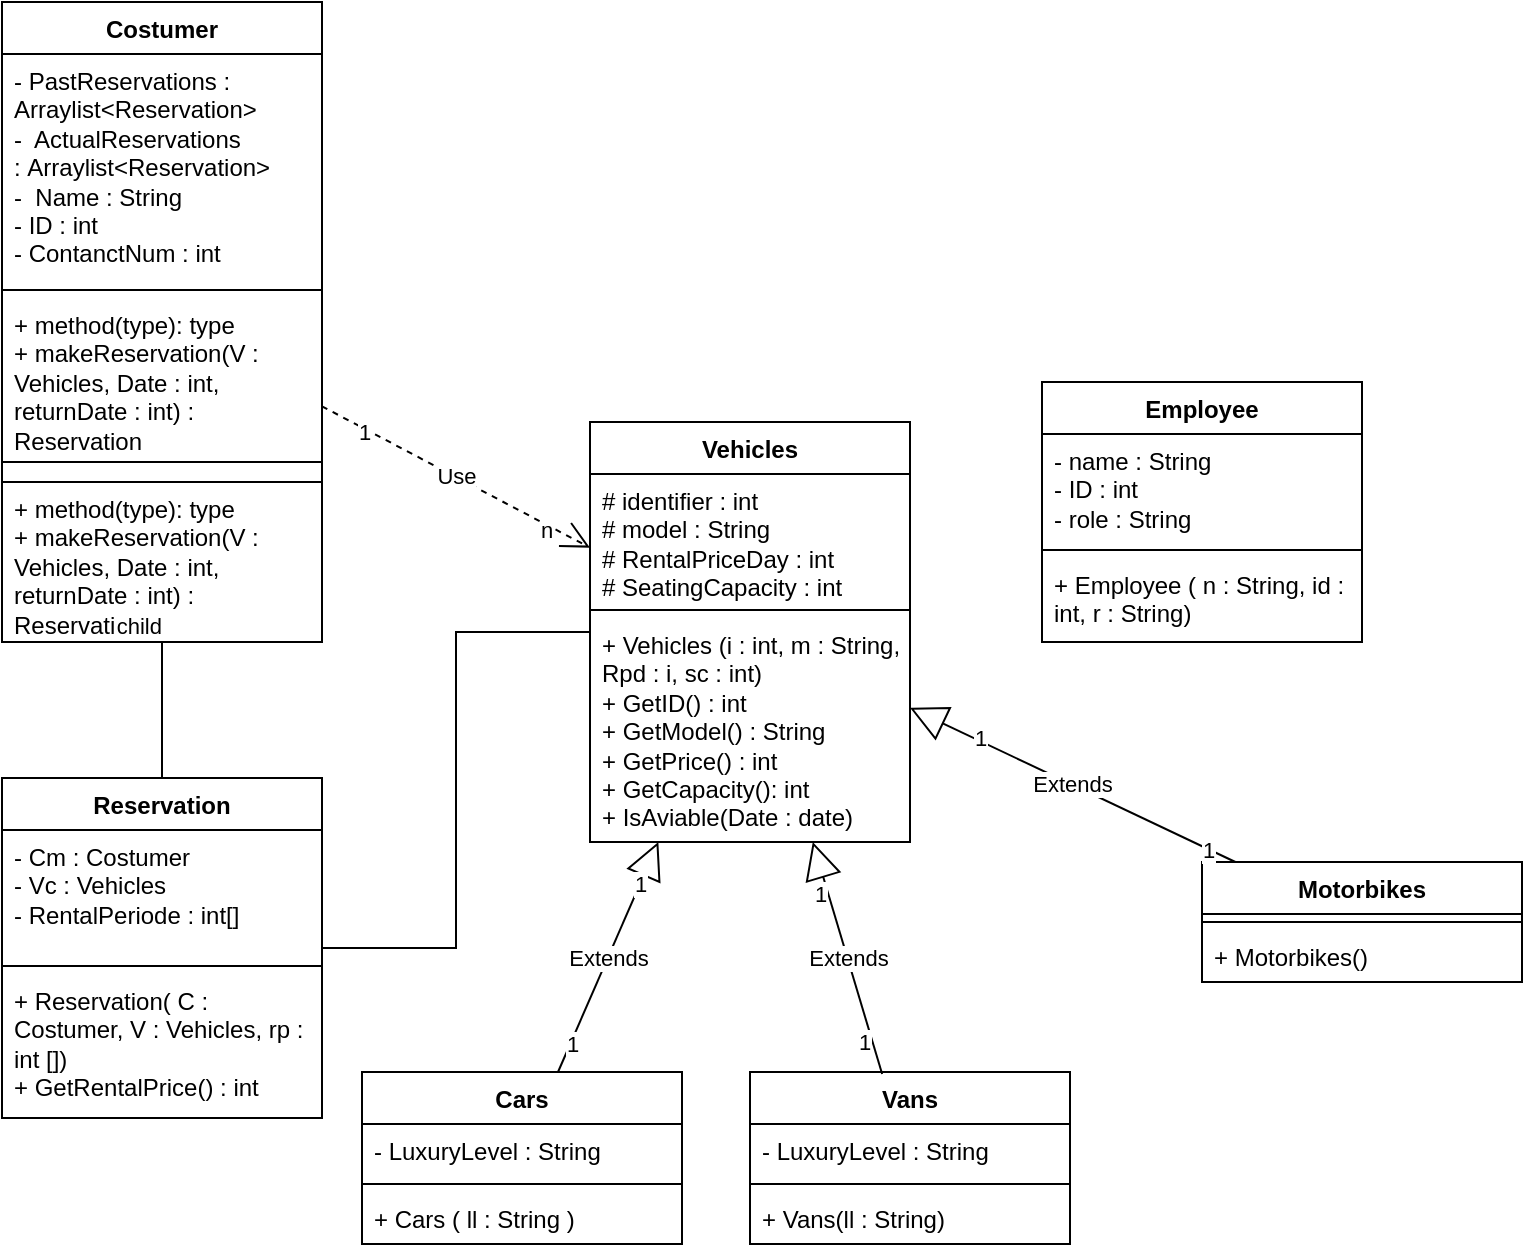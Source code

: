 <mxfile version="25.0.3">
  <diagram name="Page-1" id="ziHF12HlcpeNJH6v-BD0">
    <mxGraphModel dx="913" dy="575" grid="1" gridSize="10" guides="1" tooltips="1" connect="1" arrows="1" fold="1" page="1" pageScale="1" pageWidth="827" pageHeight="1169" math="0" shadow="0">
      <root>
        <mxCell id="0" />
        <mxCell id="1" parent="0" />
        <mxCell id="rXCyDEOSm-_-FBjUmAnm-5" value="Vehicles" style="swimlane;fontStyle=1;align=center;verticalAlign=top;childLayout=stackLayout;horizontal=1;startSize=26;horizontalStack=0;resizeParent=1;resizeParentMax=0;resizeLast=0;collapsible=1;marginBottom=0;whiteSpace=wrap;html=1;" vertex="1" parent="1">
          <mxGeometry x="334" y="260" width="160" height="210" as="geometry" />
        </mxCell>
        <mxCell id="rXCyDEOSm-_-FBjUmAnm-6" value="# identifier : int&lt;div&gt;# model : String&lt;/div&gt;&lt;div&gt;# RentalPriceDay : int&lt;/div&gt;&lt;div&gt;# SeatingCapacity : int&lt;/div&gt;" style="text;strokeColor=none;fillColor=none;align=left;verticalAlign=top;spacingLeft=4;spacingRight=4;overflow=hidden;rotatable=0;points=[[0,0.5],[1,0.5]];portConstraint=eastwest;whiteSpace=wrap;html=1;" vertex="1" parent="rXCyDEOSm-_-FBjUmAnm-5">
          <mxGeometry y="26" width="160" height="64" as="geometry" />
        </mxCell>
        <mxCell id="rXCyDEOSm-_-FBjUmAnm-7" value="" style="line;strokeWidth=1;fillColor=none;align=left;verticalAlign=middle;spacingTop=-1;spacingLeft=3;spacingRight=3;rotatable=0;labelPosition=right;points=[];portConstraint=eastwest;strokeColor=inherit;" vertex="1" parent="rXCyDEOSm-_-FBjUmAnm-5">
          <mxGeometry y="90" width="160" height="8" as="geometry" />
        </mxCell>
        <mxCell id="rXCyDEOSm-_-FBjUmAnm-8" value="+ Vehicles (i : int, m : String, Rpd : i, sc : int)&lt;div&gt;+ GetID() : int&lt;/div&gt;&lt;div&gt;+ GetModel() : String&lt;/div&gt;&lt;div&gt;+ GetPrice() : int&lt;/div&gt;&lt;div&gt;+ GetCapacity(): int&lt;/div&gt;&lt;div&gt;+ IsAviable(Date : date)&lt;/div&gt;" style="text;strokeColor=none;fillColor=none;align=left;verticalAlign=top;spacingLeft=4;spacingRight=4;overflow=hidden;rotatable=0;points=[[0,0.5],[1,0.5]];portConstraint=eastwest;whiteSpace=wrap;html=1;" vertex="1" parent="rXCyDEOSm-_-FBjUmAnm-5">
          <mxGeometry y="98" width="160" height="112" as="geometry" />
        </mxCell>
        <mxCell id="rXCyDEOSm-_-FBjUmAnm-9" value="Cars" style="swimlane;fontStyle=1;align=center;verticalAlign=top;childLayout=stackLayout;horizontal=1;startSize=26;horizontalStack=0;resizeParent=1;resizeParentMax=0;resizeLast=0;collapsible=1;marginBottom=0;whiteSpace=wrap;html=1;" vertex="1" parent="1">
          <mxGeometry x="220" y="585" width="160" height="86" as="geometry" />
        </mxCell>
        <mxCell id="rXCyDEOSm-_-FBjUmAnm-10" value="- LuxuryLevel : String" style="text;strokeColor=none;fillColor=none;align=left;verticalAlign=top;spacingLeft=4;spacingRight=4;overflow=hidden;rotatable=0;points=[[0,0.5],[1,0.5]];portConstraint=eastwest;whiteSpace=wrap;html=1;" vertex="1" parent="rXCyDEOSm-_-FBjUmAnm-9">
          <mxGeometry y="26" width="160" height="26" as="geometry" />
        </mxCell>
        <mxCell id="rXCyDEOSm-_-FBjUmAnm-11" value="" style="line;strokeWidth=1;fillColor=none;align=left;verticalAlign=middle;spacingTop=-1;spacingLeft=3;spacingRight=3;rotatable=0;labelPosition=right;points=[];portConstraint=eastwest;strokeColor=inherit;" vertex="1" parent="rXCyDEOSm-_-FBjUmAnm-9">
          <mxGeometry y="52" width="160" height="8" as="geometry" />
        </mxCell>
        <mxCell id="rXCyDEOSm-_-FBjUmAnm-12" value="+ Cars ( ll : String )" style="text;strokeColor=none;fillColor=none;align=left;verticalAlign=top;spacingLeft=4;spacingRight=4;overflow=hidden;rotatable=0;points=[[0,0.5],[1,0.5]];portConstraint=eastwest;whiteSpace=wrap;html=1;" vertex="1" parent="rXCyDEOSm-_-FBjUmAnm-9">
          <mxGeometry y="60" width="160" height="26" as="geometry" />
        </mxCell>
        <mxCell id="rXCyDEOSm-_-FBjUmAnm-13" value="Vans&lt;span style=&quot;color: rgba(0, 0, 0, 0); font-family: monospace; font-size: 0px; font-weight: 400; text-align: start; text-wrap: nowrap;&quot;&gt;%3CmxGraphModel%3E%3Croot%3E%3CmxCell%20id%3D%220%22%2F%3E%3CmxCell%20id%3D%221%22%20parent%3D%220%22%2F%3E%3CmxCell%20id%3D%222%22%20value%3D%22RoadtripRental%22%20style%3D%22swimlane%3BfontStyle%3D1%3Balign%3Dcenter%3BverticalAlign%3Dtop%3BchildLayout%3DstackLayout%3Bhorizontal%3D1%3BstartSize%3D26%3BhorizontalStack%3D0%3BresizeParent%3D1%3BresizeParentMax%3D0%3BresizeLast%3D0%3Bcollapsible%3D1%3BmarginBottom%3D0%3BwhiteSpace%3Dwrap%3Bhtml%3D1%3B%22%20vertex%3D%221%22%20parent%3D%221%22%3E%3CmxGeometry%20x%3D%22330%22%20y%3D%22250%22%20width%3D%22160%22%20height%3D%2286%22%20as%3D%22geometry%22%2F%3E%3C%2FmxCell%3E%3CmxCell%20id%3D%223%22%20value%3D%22%2B%20field%3A%20type%22%20style%3D%22text%3BstrokeColor%3Dnone%3BfillColor%3Dnone%3Balign%3Dleft%3BverticalAlign%3Dtop%3BspacingLeft%3D4%3BspacingRight%3D4%3Boverflow%3Dhidden%3Brotatable%3D0%3Bpoints%3D%5B%5B0%2C0.5%5D%2C%5B1%2C0.5%5D%5D%3BportConstraint%3Deastwest%3BwhiteSpace%3Dwrap%3Bhtml%3D1%3B%22%20vertex%3D%221%22%20parent%3D%222%22%3E%3CmxGeometry%20y%3D%2226%22%20width%3D%22160%22%20height%3D%2226%22%20as%3D%22geometry%22%2F%3E%3C%2FmxCell%3E%3CmxCell%20id%3D%224%22%20value%3D%22%22%20style%3D%22line%3BstrokeWidth%3D1%3BfillColor%3Dnone%3Balign%3Dleft%3BverticalAlign%3Dmiddle%3BspacingTop%3D-1%3BspacingLeft%3D3%3BspacingRight%3D3%3Brotatable%3D0%3BlabelPosition%3Dright%3Bpoints%3D%5B%5D%3BportConstraint%3Deastwest%3BstrokeColor%3Dinherit%3B%22%20vertex%3D%221%22%20parent%3D%222%22%3E%3CmxGeometry%20y%3D%2252%22%20width%3D%22160%22%20height%3D%228%22%20as%3D%22geometry%22%2F%3E%3C%2FmxCell%3E%3CmxCell%20id%3D%225%22%20value%3D%22%2B%20method(type)%3A%20type%22%20style%3D%22text%3BstrokeColor%3Dnone%3BfillColor%3Dnone%3Balign%3Dleft%3BverticalAlign%3Dtop%3BspacingLeft%3D4%3BspacingRight%3D4%3Boverflow%3Dhidden%3Brotatable%3D0%3Bpoints%3D%5B%5B0%2C0.5%5D%2C%5B1%2C0.5%5D%5D%3BportConstraint%3Deastwest%3BwhiteSpace%3Dwrap%3Bhtml%3D1%3B%22%20vertex%3D%221%22%20parent%3D%222%22%3E%3CmxGeometry%20y%3D%2260%22%20width%3D%22160%22%20height%3D%2226%22%20as%3D%22geometry%22%2F%3E%3C%2FmxCell%3E%3C%2Froot%3E%3C%2FmxGraphModel%3E&lt;/span&gt;" style="swimlane;fontStyle=1;align=center;verticalAlign=top;childLayout=stackLayout;horizontal=1;startSize=26;horizontalStack=0;resizeParent=1;resizeParentMax=0;resizeLast=0;collapsible=1;marginBottom=0;whiteSpace=wrap;html=1;" vertex="1" parent="1">
          <mxGeometry x="414" y="585" width="160" height="86" as="geometry" />
        </mxCell>
        <mxCell id="rXCyDEOSm-_-FBjUmAnm-14" value="- LuxuryLevel : String" style="text;strokeColor=none;fillColor=none;align=left;verticalAlign=top;spacingLeft=4;spacingRight=4;overflow=hidden;rotatable=0;points=[[0,0.5],[1,0.5]];portConstraint=eastwest;whiteSpace=wrap;html=1;" vertex="1" parent="rXCyDEOSm-_-FBjUmAnm-13">
          <mxGeometry y="26" width="160" height="26" as="geometry" />
        </mxCell>
        <mxCell id="rXCyDEOSm-_-FBjUmAnm-15" value="" style="line;strokeWidth=1;fillColor=none;align=left;verticalAlign=middle;spacingTop=-1;spacingLeft=3;spacingRight=3;rotatable=0;labelPosition=right;points=[];portConstraint=eastwest;strokeColor=inherit;" vertex="1" parent="rXCyDEOSm-_-FBjUmAnm-13">
          <mxGeometry y="52" width="160" height="8" as="geometry" />
        </mxCell>
        <mxCell id="rXCyDEOSm-_-FBjUmAnm-16" value="+ Vans(ll : String)" style="text;strokeColor=none;fillColor=none;align=left;verticalAlign=top;spacingLeft=4;spacingRight=4;overflow=hidden;rotatable=0;points=[[0,0.5],[1,0.5]];portConstraint=eastwest;whiteSpace=wrap;html=1;" vertex="1" parent="rXCyDEOSm-_-FBjUmAnm-13">
          <mxGeometry y="60" width="160" height="26" as="geometry" />
        </mxCell>
        <mxCell id="rXCyDEOSm-_-FBjUmAnm-17" value="Motorbikes" style="swimlane;fontStyle=1;align=center;verticalAlign=top;childLayout=stackLayout;horizontal=1;startSize=26;horizontalStack=0;resizeParent=1;resizeParentMax=0;resizeLast=0;collapsible=1;marginBottom=0;whiteSpace=wrap;html=1;" vertex="1" parent="1">
          <mxGeometry x="640" y="480" width="160" height="60" as="geometry" />
        </mxCell>
        <mxCell id="rXCyDEOSm-_-FBjUmAnm-19" value="" style="line;strokeWidth=1;fillColor=none;align=left;verticalAlign=middle;spacingTop=-1;spacingLeft=3;spacingRight=3;rotatable=0;labelPosition=right;points=[];portConstraint=eastwest;strokeColor=inherit;" vertex="1" parent="rXCyDEOSm-_-FBjUmAnm-17">
          <mxGeometry y="26" width="160" height="8" as="geometry" />
        </mxCell>
        <mxCell id="rXCyDEOSm-_-FBjUmAnm-20" value="+ Motorbikes()" style="text;strokeColor=none;fillColor=none;align=left;verticalAlign=top;spacingLeft=4;spacingRight=4;overflow=hidden;rotatable=0;points=[[0,0.5],[1,0.5]];portConstraint=eastwest;whiteSpace=wrap;html=1;" vertex="1" parent="rXCyDEOSm-_-FBjUmAnm-17">
          <mxGeometry y="34" width="160" height="26" as="geometry" />
        </mxCell>
        <mxCell id="rXCyDEOSm-_-FBjUmAnm-21" value="Employee" style="swimlane;fontStyle=1;align=center;verticalAlign=top;childLayout=stackLayout;horizontal=1;startSize=26;horizontalStack=0;resizeParent=1;resizeParentMax=0;resizeLast=0;collapsible=1;marginBottom=0;whiteSpace=wrap;html=1;" vertex="1" parent="1">
          <mxGeometry x="560" y="240" width="160" height="130" as="geometry" />
        </mxCell>
        <mxCell id="rXCyDEOSm-_-FBjUmAnm-22" value="- name : String&lt;div&gt;- ID : int&lt;/div&gt;&lt;div&gt;- role : String&lt;/div&gt;" style="text;strokeColor=none;fillColor=none;align=left;verticalAlign=top;spacingLeft=4;spacingRight=4;overflow=hidden;rotatable=0;points=[[0,0.5],[1,0.5]];portConstraint=eastwest;whiteSpace=wrap;html=1;" vertex="1" parent="rXCyDEOSm-_-FBjUmAnm-21">
          <mxGeometry y="26" width="160" height="54" as="geometry" />
        </mxCell>
        <mxCell id="rXCyDEOSm-_-FBjUmAnm-23" value="" style="line;strokeWidth=1;fillColor=none;align=left;verticalAlign=middle;spacingTop=-1;spacingLeft=3;spacingRight=3;rotatable=0;labelPosition=right;points=[];portConstraint=eastwest;strokeColor=inherit;" vertex="1" parent="rXCyDEOSm-_-FBjUmAnm-21">
          <mxGeometry y="80" width="160" height="8" as="geometry" />
        </mxCell>
        <mxCell id="rXCyDEOSm-_-FBjUmAnm-24" value="+ Employee ( n : String, id : int, r : String)" style="text;strokeColor=none;fillColor=none;align=left;verticalAlign=top;spacingLeft=4;spacingRight=4;overflow=hidden;rotatable=0;points=[[0,0.5],[1,0.5]];portConstraint=eastwest;whiteSpace=wrap;html=1;" vertex="1" parent="rXCyDEOSm-_-FBjUmAnm-21">
          <mxGeometry y="88" width="160" height="42" as="geometry" />
        </mxCell>
        <mxCell id="rXCyDEOSm-_-FBjUmAnm-25" value="Costumer" style="swimlane;fontStyle=1;align=center;verticalAlign=top;childLayout=stackLayout;horizontal=1;startSize=26;horizontalStack=0;resizeParent=1;resizeParentMax=0;resizeLast=0;collapsible=1;marginBottom=0;whiteSpace=wrap;html=1;" vertex="1" parent="1">
          <mxGeometry x="40" y="50" width="160" height="320" as="geometry" />
        </mxCell>
        <mxCell id="rXCyDEOSm-_-FBjUmAnm-26" value="- PastReservations : Arraylist&amp;lt;Reservation&amp;gt;&amp;nbsp;&lt;div&gt;-&amp;nbsp; ActualReservations :&amp;nbsp;Arraylist&amp;lt;Reservation&amp;gt;&amp;nbsp;&lt;br&gt;&lt;div&gt;-&amp;nbsp; Name : String&lt;/div&gt;&lt;div&gt;- ID : int&lt;/div&gt;&lt;div&gt;- ContanctNum : int&lt;/div&gt;&lt;/div&gt;" style="text;strokeColor=none;fillColor=none;align=left;verticalAlign=top;spacingLeft=4;spacingRight=4;overflow=hidden;rotatable=0;points=[[0,0.5],[1,0.5]];portConstraint=eastwest;whiteSpace=wrap;html=1;" vertex="1" parent="rXCyDEOSm-_-FBjUmAnm-25">
          <mxGeometry y="26" width="160" height="114" as="geometry" />
        </mxCell>
        <mxCell id="rXCyDEOSm-_-FBjUmAnm-27" value="" style="line;strokeWidth=1;fillColor=none;align=left;verticalAlign=middle;spacingTop=-1;spacingLeft=3;spacingRight=3;rotatable=0;labelPosition=right;points=[];portConstraint=eastwest;strokeColor=inherit;" vertex="1" parent="rXCyDEOSm-_-FBjUmAnm-25">
          <mxGeometry y="140" width="160" height="8" as="geometry" />
        </mxCell>
        <mxCell id="rXCyDEOSm-_-FBjUmAnm-28" value="+ method(type): type&lt;div&gt;+ makeReservation(V : Vehicles, Date : int, returnDate : int) : Reservation&lt;/div&gt;" style="text;strokeColor=none;fillColor=none;align=left;verticalAlign=top;spacingLeft=4;spacingRight=4;overflow=hidden;rotatable=0;points=[[0,0.5],[1,0.5]];portConstraint=eastwest;whiteSpace=wrap;html=1;" vertex="1" parent="rXCyDEOSm-_-FBjUmAnm-25">
          <mxGeometry y="148" width="160" height="82" as="geometry" />
        </mxCell>
        <mxCell id="rXCyDEOSm-_-FBjUmAnm-41" value="" style="rounded=0;whiteSpace=wrap;html=1;" vertex="1" parent="rXCyDEOSm-_-FBjUmAnm-25">
          <mxGeometry y="230" width="160" height="10" as="geometry" />
        </mxCell>
        <mxCell id="rXCyDEOSm-_-FBjUmAnm-40" value="+ method(type): type&lt;div&gt;+ makeReservation(V : Vehicles, Date : int, returnDate : int) : Reservation&lt;/div&gt;" style="text;strokeColor=none;fillColor=none;align=left;verticalAlign=top;spacingLeft=4;spacingRight=4;overflow=hidden;rotatable=0;points=[[0,0.5],[1,0.5]];portConstraint=eastwest;whiteSpace=wrap;html=1;" vertex="1" parent="rXCyDEOSm-_-FBjUmAnm-25">
          <mxGeometry y="240" width="160" height="80" as="geometry" />
        </mxCell>
        <mxCell id="rXCyDEOSm-_-FBjUmAnm-34" value="Reservation" style="swimlane;fontStyle=1;align=center;verticalAlign=top;childLayout=stackLayout;horizontal=1;startSize=26;horizontalStack=0;resizeParent=1;resizeParentMax=0;resizeLast=0;collapsible=1;marginBottom=0;whiteSpace=wrap;html=1;" vertex="1" parent="1">
          <mxGeometry x="40" y="438" width="160" height="170" as="geometry" />
        </mxCell>
        <mxCell id="rXCyDEOSm-_-FBjUmAnm-35" value="- Cm : Costumer&lt;div&gt;- Vc : Vehicles&lt;/div&gt;&lt;div&gt;- RentalPeriode : int[]&lt;/div&gt;" style="text;strokeColor=none;fillColor=none;align=left;verticalAlign=top;spacingLeft=4;spacingRight=4;overflow=hidden;rotatable=0;points=[[0,0.5],[1,0.5]];portConstraint=eastwest;whiteSpace=wrap;html=1;" vertex="1" parent="rXCyDEOSm-_-FBjUmAnm-34">
          <mxGeometry y="26" width="160" height="64" as="geometry" />
        </mxCell>
        <mxCell id="rXCyDEOSm-_-FBjUmAnm-36" value="" style="line;strokeWidth=1;fillColor=none;align=left;verticalAlign=middle;spacingTop=-1;spacingLeft=3;spacingRight=3;rotatable=0;labelPosition=right;points=[];portConstraint=eastwest;strokeColor=inherit;" vertex="1" parent="rXCyDEOSm-_-FBjUmAnm-34">
          <mxGeometry y="90" width="160" height="8" as="geometry" />
        </mxCell>
        <mxCell id="rXCyDEOSm-_-FBjUmAnm-37" value="+ Reservation( C : Costumer, V : Vehicles, rp : int [])&lt;div&gt;+ GetRentalPrice() : int&lt;/div&gt;" style="text;strokeColor=none;fillColor=none;align=left;verticalAlign=top;spacingLeft=4;spacingRight=4;overflow=hidden;rotatable=0;points=[[0,0.5],[1,0.5]];portConstraint=eastwest;whiteSpace=wrap;html=1;" vertex="1" parent="rXCyDEOSm-_-FBjUmAnm-34">
          <mxGeometry y="98" width="160" height="72" as="geometry" />
        </mxCell>
        <mxCell id="rXCyDEOSm-_-FBjUmAnm-42" value="Extends" style="endArrow=block;endSize=16;endFill=0;html=1;rounded=0;" edge="1" parent="1" target="rXCyDEOSm-_-FBjUmAnm-5">
          <mxGeometry width="160" relative="1" as="geometry">
            <mxPoint x="318" y="585" as="sourcePoint" />
            <mxPoint x="490" y="370" as="targetPoint" />
          </mxGeometry>
        </mxCell>
        <mxCell id="rXCyDEOSm-_-FBjUmAnm-45" value="1" style="edgeLabel;html=1;align=center;verticalAlign=middle;resizable=0;points=[];" vertex="1" connectable="0" parent="rXCyDEOSm-_-FBjUmAnm-42">
          <mxGeometry x="0.634" relative="1" as="geometry">
            <mxPoint as="offset" />
          </mxGeometry>
        </mxCell>
        <mxCell id="rXCyDEOSm-_-FBjUmAnm-46" value="1" style="edgeLabel;html=1;align=center;verticalAlign=middle;resizable=0;points=[];" vertex="1" connectable="0" parent="rXCyDEOSm-_-FBjUmAnm-42">
          <mxGeometry x="-0.743" relative="1" as="geometry">
            <mxPoint as="offset" />
          </mxGeometry>
        </mxCell>
        <mxCell id="rXCyDEOSm-_-FBjUmAnm-43" value="Extends" style="endArrow=block;endSize=16;endFill=0;html=1;rounded=0;exitX=0.413;exitY=0.012;exitDx=0;exitDy=0;exitPerimeter=0;" edge="1" parent="1" source="rXCyDEOSm-_-FBjUmAnm-13" target="rXCyDEOSm-_-FBjUmAnm-5">
          <mxGeometry x="0.005" width="160" relative="1" as="geometry">
            <mxPoint x="328" y="595" as="sourcePoint" />
            <mxPoint x="381" y="470" as="targetPoint" />
            <mxPoint as="offset" />
          </mxGeometry>
        </mxCell>
        <mxCell id="rXCyDEOSm-_-FBjUmAnm-47" value="1" style="edgeLabel;html=1;align=center;verticalAlign=middle;resizable=0;points=[];" vertex="1" connectable="0" parent="rXCyDEOSm-_-FBjUmAnm-43">
          <mxGeometry x="-0.698" y="4" relative="1" as="geometry">
            <mxPoint as="offset" />
          </mxGeometry>
        </mxCell>
        <mxCell id="rXCyDEOSm-_-FBjUmAnm-48" value="1" style="edgeLabel;html=1;align=center;verticalAlign=middle;resizable=0;points=[];" vertex="1" connectable="0" parent="rXCyDEOSm-_-FBjUmAnm-43">
          <mxGeometry x="0.575" y="4" relative="1" as="geometry">
            <mxPoint as="offset" />
          </mxGeometry>
        </mxCell>
        <mxCell id="rXCyDEOSm-_-FBjUmAnm-44" value="Extends" style="endArrow=block;endSize=16;endFill=0;html=1;rounded=0;" edge="1" parent="1" source="rXCyDEOSm-_-FBjUmAnm-17" target="rXCyDEOSm-_-FBjUmAnm-5">
          <mxGeometry x="0.005" width="160" relative="1" as="geometry">
            <mxPoint x="490" y="596" as="sourcePoint" />
            <mxPoint x="453" y="470" as="targetPoint" />
            <mxPoint as="offset" />
          </mxGeometry>
        </mxCell>
        <mxCell id="rXCyDEOSm-_-FBjUmAnm-49" value="1" style="edgeLabel;html=1;align=center;verticalAlign=middle;resizable=0;points=[];" vertex="1" connectable="0" parent="rXCyDEOSm-_-FBjUmAnm-44">
          <mxGeometry x="0.582" y="-1" relative="1" as="geometry">
            <mxPoint as="offset" />
          </mxGeometry>
        </mxCell>
        <mxCell id="rXCyDEOSm-_-FBjUmAnm-50" value="1" style="edgeLabel;html=1;align=center;verticalAlign=middle;resizable=0;points=[];" vertex="1" connectable="0" parent="rXCyDEOSm-_-FBjUmAnm-44">
          <mxGeometry x="-0.831" relative="1" as="geometry">
            <mxPoint as="offset" />
          </mxGeometry>
        </mxCell>
        <mxCell id="rXCyDEOSm-_-FBjUmAnm-52" value="" style="endArrow=none;html=1;edgeStyle=orthogonalEdgeStyle;rounded=0;" edge="1" parent="1" source="rXCyDEOSm-_-FBjUmAnm-34" target="rXCyDEOSm-_-FBjUmAnm-25">
          <mxGeometry relative="1" as="geometry">
            <mxPoint x="330" y="330" as="sourcePoint" />
            <mxPoint x="490" y="330" as="targetPoint" />
          </mxGeometry>
        </mxCell>
        <mxCell id="rXCyDEOSm-_-FBjUmAnm-54" value="child" style="edgeLabel;resizable=0;html=1;align=right;verticalAlign=bottom;" connectable="0" vertex="1" parent="rXCyDEOSm-_-FBjUmAnm-52">
          <mxGeometry x="1" relative="1" as="geometry" />
        </mxCell>
        <mxCell id="rXCyDEOSm-_-FBjUmAnm-55" value="Use" style="endArrow=open;endSize=12;dashed=1;html=1;rounded=0;" edge="1" parent="1" source="rXCyDEOSm-_-FBjUmAnm-25" target="rXCyDEOSm-_-FBjUmAnm-5">
          <mxGeometry width="160" relative="1" as="geometry">
            <mxPoint x="280" y="230" as="sourcePoint" />
            <mxPoint x="490" y="340" as="targetPoint" />
          </mxGeometry>
        </mxCell>
        <mxCell id="rXCyDEOSm-_-FBjUmAnm-56" value="1" style="edgeLabel;html=1;align=center;verticalAlign=middle;resizable=0;points=[];" vertex="1" connectable="0" parent="rXCyDEOSm-_-FBjUmAnm-55">
          <mxGeometry x="-0.678" y="-1" relative="1" as="geometry">
            <mxPoint as="offset" />
          </mxGeometry>
        </mxCell>
        <mxCell id="rXCyDEOSm-_-FBjUmAnm-57" value="n" style="edgeLabel;html=1;align=center;verticalAlign=middle;resizable=0;points=[];" vertex="1" connectable="0" parent="rXCyDEOSm-_-FBjUmAnm-55">
          <mxGeometry x="0.684" y="-2" relative="1" as="geometry">
            <mxPoint as="offset" />
          </mxGeometry>
        </mxCell>
        <mxCell id="rXCyDEOSm-_-FBjUmAnm-58" value="" style="endArrow=none;html=1;edgeStyle=orthogonalEdgeStyle;rounded=0;" edge="1" parent="1" source="rXCyDEOSm-_-FBjUmAnm-34" target="rXCyDEOSm-_-FBjUmAnm-5">
          <mxGeometry relative="1" as="geometry">
            <mxPoint x="130" y="448" as="sourcePoint" />
            <mxPoint x="130" y="380" as="targetPoint" />
          </mxGeometry>
        </mxCell>
      </root>
    </mxGraphModel>
  </diagram>
</mxfile>
